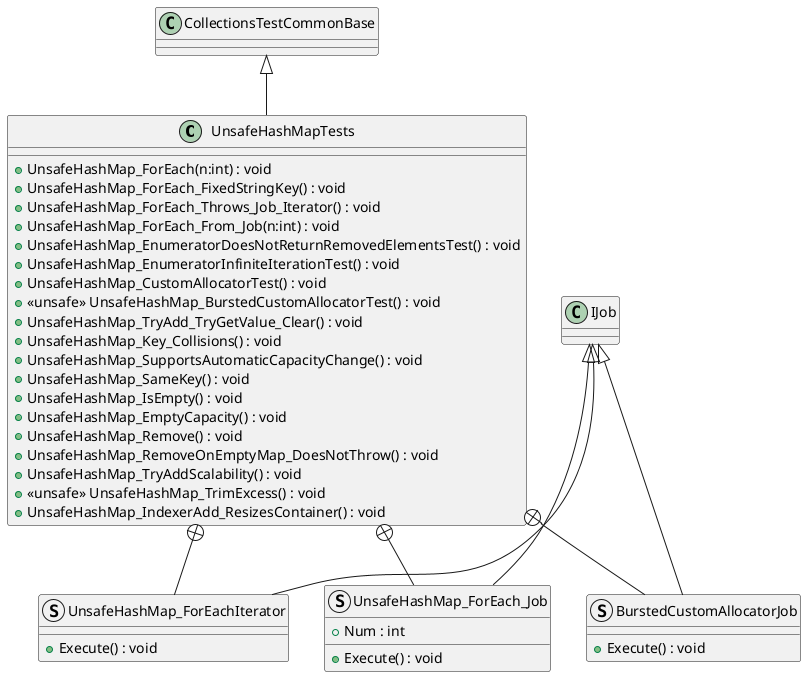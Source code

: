 @startuml
class UnsafeHashMapTests {
    + UnsafeHashMap_ForEach(n:int) : void
    + UnsafeHashMap_ForEach_FixedStringKey() : void
    + UnsafeHashMap_ForEach_Throws_Job_Iterator() : void
    + UnsafeHashMap_ForEach_From_Job(n:int) : void
    + UnsafeHashMap_EnumeratorDoesNotReturnRemovedElementsTest() : void
    + UnsafeHashMap_EnumeratorInfiniteIterationTest() : void
    + UnsafeHashMap_CustomAllocatorTest() : void
    + <<unsafe>> UnsafeHashMap_BurstedCustomAllocatorTest() : void
    + UnsafeHashMap_TryAdd_TryGetValue_Clear() : void
    + UnsafeHashMap_Key_Collisions() : void
    + UnsafeHashMap_SupportsAutomaticCapacityChange() : void
    + UnsafeHashMap_SameKey() : void
    + UnsafeHashMap_IsEmpty() : void
    + UnsafeHashMap_EmptyCapacity() : void
    + UnsafeHashMap_Remove() : void
    + UnsafeHashMap_RemoveOnEmptyMap_DoesNotThrow() : void
    + UnsafeHashMap_TryAddScalability() : void
    + <<unsafe>> UnsafeHashMap_TrimExcess() : void
    + UnsafeHashMap_IndexerAdd_ResizesContainer() : void
}
struct UnsafeHashMap_ForEachIterator {
    + Execute() : void
}
struct UnsafeHashMap_ForEach_Job {
    + Num : int
    + Execute() : void
}
struct BurstedCustomAllocatorJob {
    + Execute() : void
}
CollectionsTestCommonBase <|-- UnsafeHashMapTests
UnsafeHashMapTests +-- UnsafeHashMap_ForEachIterator
IJob <|-- UnsafeHashMap_ForEachIterator
UnsafeHashMapTests +-- UnsafeHashMap_ForEach_Job
IJob <|-- UnsafeHashMap_ForEach_Job
UnsafeHashMapTests +-- BurstedCustomAllocatorJob
IJob <|-- BurstedCustomAllocatorJob
@enduml
